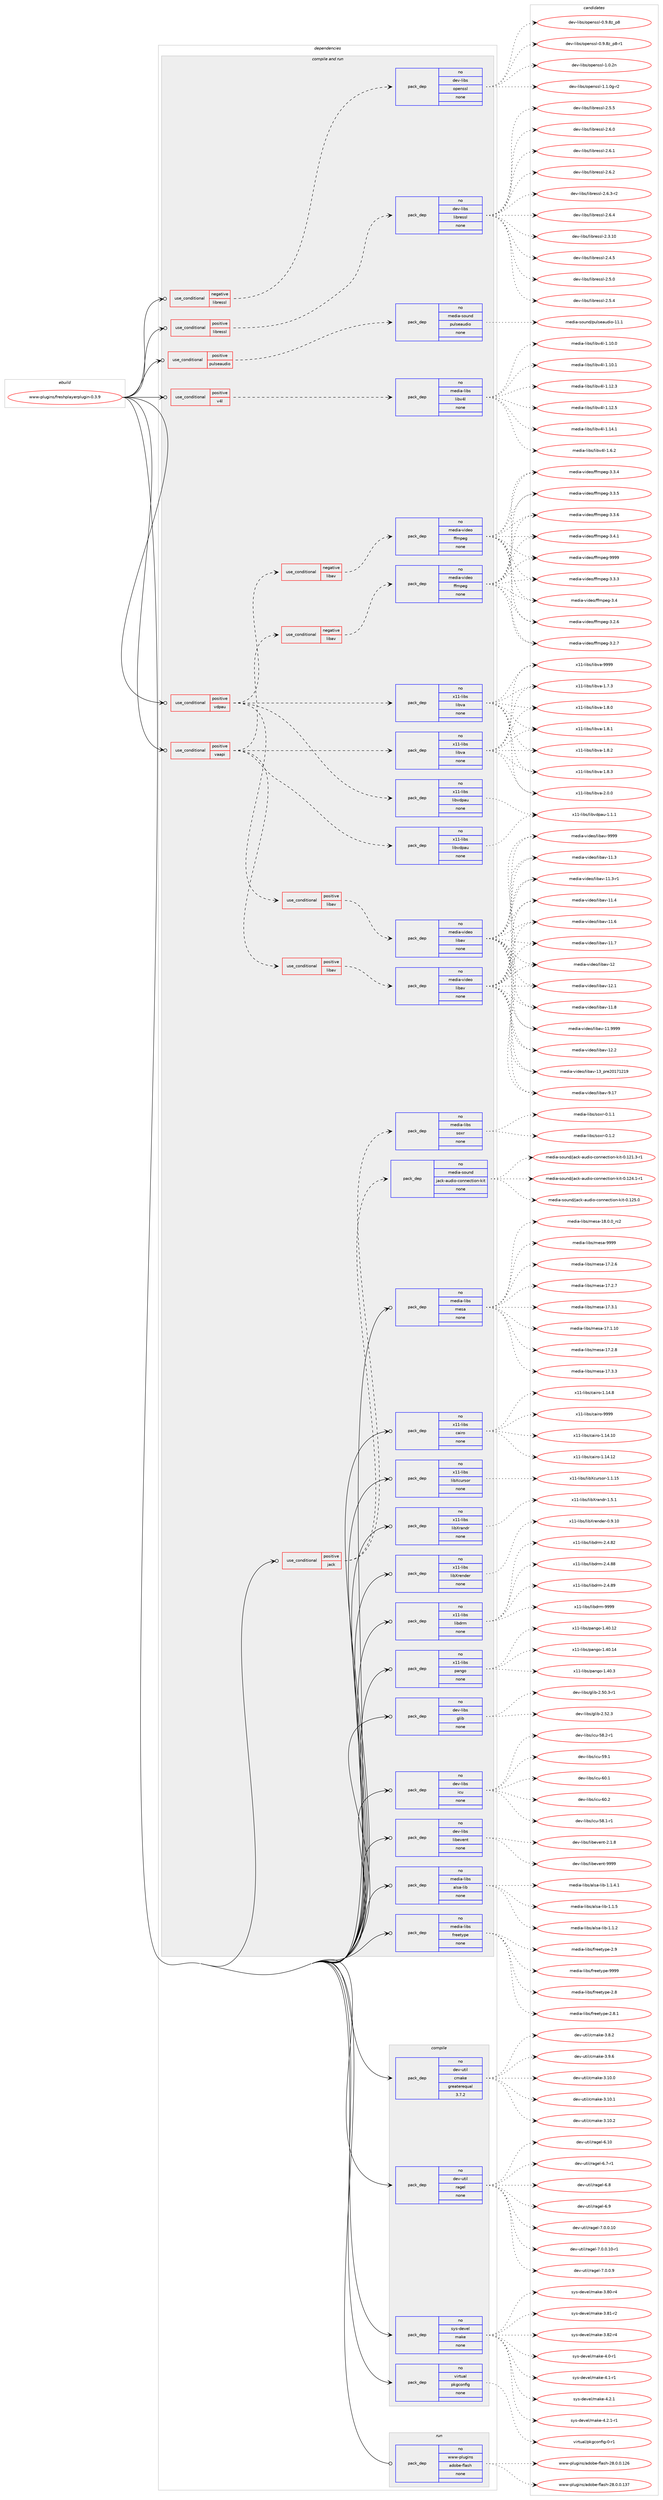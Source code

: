 digraph prolog {

# *************
# Graph options
# *************

newrank=true;
concentrate=true;
compound=true;
graph [rankdir=LR,fontname=Helvetica,fontsize=10,ranksep=1.5];#, ranksep=2.5, nodesep=0.2];
edge  [arrowhead=vee];
node  [fontname=Helvetica,fontsize=10];

# **********
# The ebuild
# **********

subgraph cluster_leftcol {
color=gray;
rank=same;
label=<<i>ebuild</i>>;
id [label="www-plugins/freshplayerplugin-0.3.9", color=red, width=4, href="../www-plugins/freshplayerplugin-0.3.9.svg"];
}

# ****************
# The dependencies
# ****************

subgraph cluster_midcol {
color=gray;
label=<<i>dependencies</i>>;
subgraph cluster_compile {
fillcolor="#eeeeee";
style=filled;
label=<<i>compile</i>>;
subgraph pack4988 {
dependency5558 [label=<<TABLE BORDER="0" CELLBORDER="1" CELLSPACING="0" CELLPADDING="4" WIDTH="220"><TR><TD ROWSPAN="6" CELLPADDING="30">pack_dep</TD></TR><TR><TD WIDTH="110">no</TD></TR><TR><TD>dev-util</TD></TR><TR><TD>cmake</TD></TR><TR><TD>greaterequal</TD></TR><TR><TD>3.7.2</TD></TR></TABLE>>, shape=none, color=blue];
}
id:e -> dependency5558:w [weight=20,style="solid",arrowhead="vee"];
subgraph pack4989 {
dependency5559 [label=<<TABLE BORDER="0" CELLBORDER="1" CELLSPACING="0" CELLPADDING="4" WIDTH="220"><TR><TD ROWSPAN="6" CELLPADDING="30">pack_dep</TD></TR><TR><TD WIDTH="110">no</TD></TR><TR><TD>dev-util</TD></TR><TR><TD>ragel</TD></TR><TR><TD>none</TD></TR><TR><TD></TD></TR></TABLE>>, shape=none, color=blue];
}
id:e -> dependency5559:w [weight=20,style="solid",arrowhead="vee"];
subgraph pack4990 {
dependency5560 [label=<<TABLE BORDER="0" CELLBORDER="1" CELLSPACING="0" CELLPADDING="4" WIDTH="220"><TR><TD ROWSPAN="6" CELLPADDING="30">pack_dep</TD></TR><TR><TD WIDTH="110">no</TD></TR><TR><TD>sys-devel</TD></TR><TR><TD>make</TD></TR><TR><TD>none</TD></TR><TR><TD></TD></TR></TABLE>>, shape=none, color=blue];
}
id:e -> dependency5560:w [weight=20,style="solid",arrowhead="vee"];
subgraph pack4991 {
dependency5561 [label=<<TABLE BORDER="0" CELLBORDER="1" CELLSPACING="0" CELLPADDING="4" WIDTH="220"><TR><TD ROWSPAN="6" CELLPADDING="30">pack_dep</TD></TR><TR><TD WIDTH="110">no</TD></TR><TR><TD>virtual</TD></TR><TR><TD>pkgconfig</TD></TR><TR><TD>none</TD></TR><TR><TD></TD></TR></TABLE>>, shape=none, color=blue];
}
id:e -> dependency5561:w [weight=20,style="solid",arrowhead="vee"];
}
subgraph cluster_compileandrun {
fillcolor="#eeeeee";
style=filled;
label=<<i>compile and run</i>>;
subgraph cond503 {
dependency5562 [label=<<TABLE BORDER="0" CELLBORDER="1" CELLSPACING="0" CELLPADDING="4"><TR><TD ROWSPAN="3" CELLPADDING="10">use_conditional</TD></TR><TR><TD>negative</TD></TR><TR><TD>libressl</TD></TR></TABLE>>, shape=none, color=red];
subgraph pack4992 {
dependency5563 [label=<<TABLE BORDER="0" CELLBORDER="1" CELLSPACING="0" CELLPADDING="4" WIDTH="220"><TR><TD ROWSPAN="6" CELLPADDING="30">pack_dep</TD></TR><TR><TD WIDTH="110">no</TD></TR><TR><TD>dev-libs</TD></TR><TR><TD>openssl</TD></TR><TR><TD>none</TD></TR><TR><TD></TD></TR></TABLE>>, shape=none, color=blue];
}
dependency5562:e -> dependency5563:w [weight=20,style="dashed",arrowhead="vee"];
}
id:e -> dependency5562:w [weight=20,style="solid",arrowhead="odotvee"];
subgraph cond504 {
dependency5564 [label=<<TABLE BORDER="0" CELLBORDER="1" CELLSPACING="0" CELLPADDING="4"><TR><TD ROWSPAN="3" CELLPADDING="10">use_conditional</TD></TR><TR><TD>positive</TD></TR><TR><TD>jack</TD></TR></TABLE>>, shape=none, color=red];
subgraph pack4993 {
dependency5565 [label=<<TABLE BORDER="0" CELLBORDER="1" CELLSPACING="0" CELLPADDING="4" WIDTH="220"><TR><TD ROWSPAN="6" CELLPADDING="30">pack_dep</TD></TR><TR><TD WIDTH="110">no</TD></TR><TR><TD>media-sound</TD></TR><TR><TD>jack-audio-connection-kit</TD></TR><TR><TD>none</TD></TR><TR><TD></TD></TR></TABLE>>, shape=none, color=blue];
}
dependency5564:e -> dependency5565:w [weight=20,style="dashed",arrowhead="vee"];
subgraph pack4994 {
dependency5566 [label=<<TABLE BORDER="0" CELLBORDER="1" CELLSPACING="0" CELLPADDING="4" WIDTH="220"><TR><TD ROWSPAN="6" CELLPADDING="30">pack_dep</TD></TR><TR><TD WIDTH="110">no</TD></TR><TR><TD>media-libs</TD></TR><TR><TD>soxr</TD></TR><TR><TD>none</TD></TR><TR><TD></TD></TR></TABLE>>, shape=none, color=blue];
}
dependency5564:e -> dependency5566:w [weight=20,style="dashed",arrowhead="vee"];
}
id:e -> dependency5564:w [weight=20,style="solid",arrowhead="odotvee"];
subgraph cond505 {
dependency5567 [label=<<TABLE BORDER="0" CELLBORDER="1" CELLSPACING="0" CELLPADDING="4"><TR><TD ROWSPAN="3" CELLPADDING="10">use_conditional</TD></TR><TR><TD>positive</TD></TR><TR><TD>libressl</TD></TR></TABLE>>, shape=none, color=red];
subgraph pack4995 {
dependency5568 [label=<<TABLE BORDER="0" CELLBORDER="1" CELLSPACING="0" CELLPADDING="4" WIDTH="220"><TR><TD ROWSPAN="6" CELLPADDING="30">pack_dep</TD></TR><TR><TD WIDTH="110">no</TD></TR><TR><TD>dev-libs</TD></TR><TR><TD>libressl</TD></TR><TR><TD>none</TD></TR><TR><TD></TD></TR></TABLE>>, shape=none, color=blue];
}
dependency5567:e -> dependency5568:w [weight=20,style="dashed",arrowhead="vee"];
}
id:e -> dependency5567:w [weight=20,style="solid",arrowhead="odotvee"];
subgraph cond506 {
dependency5569 [label=<<TABLE BORDER="0" CELLBORDER="1" CELLSPACING="0" CELLPADDING="4"><TR><TD ROWSPAN="3" CELLPADDING="10">use_conditional</TD></TR><TR><TD>positive</TD></TR><TR><TD>pulseaudio</TD></TR></TABLE>>, shape=none, color=red];
subgraph pack4996 {
dependency5570 [label=<<TABLE BORDER="0" CELLBORDER="1" CELLSPACING="0" CELLPADDING="4" WIDTH="220"><TR><TD ROWSPAN="6" CELLPADDING="30">pack_dep</TD></TR><TR><TD WIDTH="110">no</TD></TR><TR><TD>media-sound</TD></TR><TR><TD>pulseaudio</TD></TR><TR><TD>none</TD></TR><TR><TD></TD></TR></TABLE>>, shape=none, color=blue];
}
dependency5569:e -> dependency5570:w [weight=20,style="dashed",arrowhead="vee"];
}
id:e -> dependency5569:w [weight=20,style="solid",arrowhead="odotvee"];
subgraph cond507 {
dependency5571 [label=<<TABLE BORDER="0" CELLBORDER="1" CELLSPACING="0" CELLPADDING="4"><TR><TD ROWSPAN="3" CELLPADDING="10">use_conditional</TD></TR><TR><TD>positive</TD></TR><TR><TD>v4l</TD></TR></TABLE>>, shape=none, color=red];
subgraph pack4997 {
dependency5572 [label=<<TABLE BORDER="0" CELLBORDER="1" CELLSPACING="0" CELLPADDING="4" WIDTH="220"><TR><TD ROWSPAN="6" CELLPADDING="30">pack_dep</TD></TR><TR><TD WIDTH="110">no</TD></TR><TR><TD>media-libs</TD></TR><TR><TD>libv4l</TD></TR><TR><TD>none</TD></TR><TR><TD></TD></TR></TABLE>>, shape=none, color=blue];
}
dependency5571:e -> dependency5572:w [weight=20,style="dashed",arrowhead="vee"];
}
id:e -> dependency5571:w [weight=20,style="solid",arrowhead="odotvee"];
subgraph cond508 {
dependency5573 [label=<<TABLE BORDER="0" CELLBORDER="1" CELLSPACING="0" CELLPADDING="4"><TR><TD ROWSPAN="3" CELLPADDING="10">use_conditional</TD></TR><TR><TD>positive</TD></TR><TR><TD>vaapi</TD></TR></TABLE>>, shape=none, color=red];
subgraph cond509 {
dependency5574 [label=<<TABLE BORDER="0" CELLBORDER="1" CELLSPACING="0" CELLPADDING="4"><TR><TD ROWSPAN="3" CELLPADDING="10">use_conditional</TD></TR><TR><TD>positive</TD></TR><TR><TD>libav</TD></TR></TABLE>>, shape=none, color=red];
subgraph pack4998 {
dependency5575 [label=<<TABLE BORDER="0" CELLBORDER="1" CELLSPACING="0" CELLPADDING="4" WIDTH="220"><TR><TD ROWSPAN="6" CELLPADDING="30">pack_dep</TD></TR><TR><TD WIDTH="110">no</TD></TR><TR><TD>media-video</TD></TR><TR><TD>libav</TD></TR><TR><TD>none</TD></TR><TR><TD></TD></TR></TABLE>>, shape=none, color=blue];
}
dependency5574:e -> dependency5575:w [weight=20,style="dashed",arrowhead="vee"];
}
dependency5573:e -> dependency5574:w [weight=20,style="dashed",arrowhead="vee"];
subgraph cond510 {
dependency5576 [label=<<TABLE BORDER="0" CELLBORDER="1" CELLSPACING="0" CELLPADDING="4"><TR><TD ROWSPAN="3" CELLPADDING="10">use_conditional</TD></TR><TR><TD>negative</TD></TR><TR><TD>libav</TD></TR></TABLE>>, shape=none, color=red];
subgraph pack4999 {
dependency5577 [label=<<TABLE BORDER="0" CELLBORDER="1" CELLSPACING="0" CELLPADDING="4" WIDTH="220"><TR><TD ROWSPAN="6" CELLPADDING="30">pack_dep</TD></TR><TR><TD WIDTH="110">no</TD></TR><TR><TD>media-video</TD></TR><TR><TD>ffmpeg</TD></TR><TR><TD>none</TD></TR><TR><TD></TD></TR></TABLE>>, shape=none, color=blue];
}
dependency5576:e -> dependency5577:w [weight=20,style="dashed",arrowhead="vee"];
}
dependency5573:e -> dependency5576:w [weight=20,style="dashed",arrowhead="vee"];
subgraph pack5000 {
dependency5578 [label=<<TABLE BORDER="0" CELLBORDER="1" CELLSPACING="0" CELLPADDING="4" WIDTH="220"><TR><TD ROWSPAN="6" CELLPADDING="30">pack_dep</TD></TR><TR><TD WIDTH="110">no</TD></TR><TR><TD>x11-libs</TD></TR><TR><TD>libva</TD></TR><TR><TD>none</TD></TR><TR><TD></TD></TR></TABLE>>, shape=none, color=blue];
}
dependency5573:e -> dependency5578:w [weight=20,style="dashed",arrowhead="vee"];
subgraph pack5001 {
dependency5579 [label=<<TABLE BORDER="0" CELLBORDER="1" CELLSPACING="0" CELLPADDING="4" WIDTH="220"><TR><TD ROWSPAN="6" CELLPADDING="30">pack_dep</TD></TR><TR><TD WIDTH="110">no</TD></TR><TR><TD>x11-libs</TD></TR><TR><TD>libvdpau</TD></TR><TR><TD>none</TD></TR><TR><TD></TD></TR></TABLE>>, shape=none, color=blue];
}
dependency5573:e -> dependency5579:w [weight=20,style="dashed",arrowhead="vee"];
}
id:e -> dependency5573:w [weight=20,style="solid",arrowhead="odotvee"];
subgraph cond511 {
dependency5580 [label=<<TABLE BORDER="0" CELLBORDER="1" CELLSPACING="0" CELLPADDING="4"><TR><TD ROWSPAN="3" CELLPADDING="10">use_conditional</TD></TR><TR><TD>positive</TD></TR><TR><TD>vdpau</TD></TR></TABLE>>, shape=none, color=red];
subgraph cond512 {
dependency5581 [label=<<TABLE BORDER="0" CELLBORDER="1" CELLSPACING="0" CELLPADDING="4"><TR><TD ROWSPAN="3" CELLPADDING="10">use_conditional</TD></TR><TR><TD>positive</TD></TR><TR><TD>libav</TD></TR></TABLE>>, shape=none, color=red];
subgraph pack5002 {
dependency5582 [label=<<TABLE BORDER="0" CELLBORDER="1" CELLSPACING="0" CELLPADDING="4" WIDTH="220"><TR><TD ROWSPAN="6" CELLPADDING="30">pack_dep</TD></TR><TR><TD WIDTH="110">no</TD></TR><TR><TD>media-video</TD></TR><TR><TD>libav</TD></TR><TR><TD>none</TD></TR><TR><TD></TD></TR></TABLE>>, shape=none, color=blue];
}
dependency5581:e -> dependency5582:w [weight=20,style="dashed",arrowhead="vee"];
}
dependency5580:e -> dependency5581:w [weight=20,style="dashed",arrowhead="vee"];
subgraph cond513 {
dependency5583 [label=<<TABLE BORDER="0" CELLBORDER="1" CELLSPACING="0" CELLPADDING="4"><TR><TD ROWSPAN="3" CELLPADDING="10">use_conditional</TD></TR><TR><TD>negative</TD></TR><TR><TD>libav</TD></TR></TABLE>>, shape=none, color=red];
subgraph pack5003 {
dependency5584 [label=<<TABLE BORDER="0" CELLBORDER="1" CELLSPACING="0" CELLPADDING="4" WIDTH="220"><TR><TD ROWSPAN="6" CELLPADDING="30">pack_dep</TD></TR><TR><TD WIDTH="110">no</TD></TR><TR><TD>media-video</TD></TR><TR><TD>ffmpeg</TD></TR><TR><TD>none</TD></TR><TR><TD></TD></TR></TABLE>>, shape=none, color=blue];
}
dependency5583:e -> dependency5584:w [weight=20,style="dashed",arrowhead="vee"];
}
dependency5580:e -> dependency5583:w [weight=20,style="dashed",arrowhead="vee"];
subgraph pack5004 {
dependency5585 [label=<<TABLE BORDER="0" CELLBORDER="1" CELLSPACING="0" CELLPADDING="4" WIDTH="220"><TR><TD ROWSPAN="6" CELLPADDING="30">pack_dep</TD></TR><TR><TD WIDTH="110">no</TD></TR><TR><TD>x11-libs</TD></TR><TR><TD>libva</TD></TR><TR><TD>none</TD></TR><TR><TD></TD></TR></TABLE>>, shape=none, color=blue];
}
dependency5580:e -> dependency5585:w [weight=20,style="dashed",arrowhead="vee"];
subgraph pack5005 {
dependency5586 [label=<<TABLE BORDER="0" CELLBORDER="1" CELLSPACING="0" CELLPADDING="4" WIDTH="220"><TR><TD ROWSPAN="6" CELLPADDING="30">pack_dep</TD></TR><TR><TD WIDTH="110">no</TD></TR><TR><TD>x11-libs</TD></TR><TR><TD>libvdpau</TD></TR><TR><TD>none</TD></TR><TR><TD></TD></TR></TABLE>>, shape=none, color=blue];
}
dependency5580:e -> dependency5586:w [weight=20,style="dashed",arrowhead="vee"];
}
id:e -> dependency5580:w [weight=20,style="solid",arrowhead="odotvee"];
subgraph pack5006 {
dependency5587 [label=<<TABLE BORDER="0" CELLBORDER="1" CELLSPACING="0" CELLPADDING="4" WIDTH="220"><TR><TD ROWSPAN="6" CELLPADDING="30">pack_dep</TD></TR><TR><TD WIDTH="110">no</TD></TR><TR><TD>dev-libs</TD></TR><TR><TD>glib</TD></TR><TR><TD>none</TD></TR><TR><TD></TD></TR></TABLE>>, shape=none, color=blue];
}
id:e -> dependency5587:w [weight=20,style="solid",arrowhead="odotvee"];
subgraph pack5007 {
dependency5588 [label=<<TABLE BORDER="0" CELLBORDER="1" CELLSPACING="0" CELLPADDING="4" WIDTH="220"><TR><TD ROWSPAN="6" CELLPADDING="30">pack_dep</TD></TR><TR><TD WIDTH="110">no</TD></TR><TR><TD>dev-libs</TD></TR><TR><TD>icu</TD></TR><TR><TD>none</TD></TR><TR><TD></TD></TR></TABLE>>, shape=none, color=blue];
}
id:e -> dependency5588:w [weight=20,style="solid",arrowhead="odotvee"];
subgraph pack5008 {
dependency5589 [label=<<TABLE BORDER="0" CELLBORDER="1" CELLSPACING="0" CELLPADDING="4" WIDTH="220"><TR><TD ROWSPAN="6" CELLPADDING="30">pack_dep</TD></TR><TR><TD WIDTH="110">no</TD></TR><TR><TD>dev-libs</TD></TR><TR><TD>libevent</TD></TR><TR><TD>none</TD></TR><TR><TD></TD></TR></TABLE>>, shape=none, color=blue];
}
id:e -> dependency5589:w [weight=20,style="solid",arrowhead="odotvee"];
subgraph pack5009 {
dependency5590 [label=<<TABLE BORDER="0" CELLBORDER="1" CELLSPACING="0" CELLPADDING="4" WIDTH="220"><TR><TD ROWSPAN="6" CELLPADDING="30">pack_dep</TD></TR><TR><TD WIDTH="110">no</TD></TR><TR><TD>media-libs</TD></TR><TR><TD>alsa-lib</TD></TR><TR><TD>none</TD></TR><TR><TD></TD></TR></TABLE>>, shape=none, color=blue];
}
id:e -> dependency5590:w [weight=20,style="solid",arrowhead="odotvee"];
subgraph pack5010 {
dependency5591 [label=<<TABLE BORDER="0" CELLBORDER="1" CELLSPACING="0" CELLPADDING="4" WIDTH="220"><TR><TD ROWSPAN="6" CELLPADDING="30">pack_dep</TD></TR><TR><TD WIDTH="110">no</TD></TR><TR><TD>media-libs</TD></TR><TR><TD>freetype</TD></TR><TR><TD>none</TD></TR><TR><TD></TD></TR></TABLE>>, shape=none, color=blue];
}
id:e -> dependency5591:w [weight=20,style="solid",arrowhead="odotvee"];
subgraph pack5011 {
dependency5592 [label=<<TABLE BORDER="0" CELLBORDER="1" CELLSPACING="0" CELLPADDING="4" WIDTH="220"><TR><TD ROWSPAN="6" CELLPADDING="30">pack_dep</TD></TR><TR><TD WIDTH="110">no</TD></TR><TR><TD>media-libs</TD></TR><TR><TD>mesa</TD></TR><TR><TD>none</TD></TR><TR><TD></TD></TR></TABLE>>, shape=none, color=blue];
}
id:e -> dependency5592:w [weight=20,style="solid",arrowhead="odotvee"];
subgraph pack5012 {
dependency5593 [label=<<TABLE BORDER="0" CELLBORDER="1" CELLSPACING="0" CELLPADDING="4" WIDTH="220"><TR><TD ROWSPAN="6" CELLPADDING="30">pack_dep</TD></TR><TR><TD WIDTH="110">no</TD></TR><TR><TD>x11-libs</TD></TR><TR><TD>cairo</TD></TR><TR><TD>none</TD></TR><TR><TD></TD></TR></TABLE>>, shape=none, color=blue];
}
id:e -> dependency5593:w [weight=20,style="solid",arrowhead="odotvee"];
subgraph pack5013 {
dependency5594 [label=<<TABLE BORDER="0" CELLBORDER="1" CELLSPACING="0" CELLPADDING="4" WIDTH="220"><TR><TD ROWSPAN="6" CELLPADDING="30">pack_dep</TD></TR><TR><TD WIDTH="110">no</TD></TR><TR><TD>x11-libs</TD></TR><TR><TD>libXcursor</TD></TR><TR><TD>none</TD></TR><TR><TD></TD></TR></TABLE>>, shape=none, color=blue];
}
id:e -> dependency5594:w [weight=20,style="solid",arrowhead="odotvee"];
subgraph pack5014 {
dependency5595 [label=<<TABLE BORDER="0" CELLBORDER="1" CELLSPACING="0" CELLPADDING="4" WIDTH="220"><TR><TD ROWSPAN="6" CELLPADDING="30">pack_dep</TD></TR><TR><TD WIDTH="110">no</TD></TR><TR><TD>x11-libs</TD></TR><TR><TD>libXrandr</TD></TR><TR><TD>none</TD></TR><TR><TD></TD></TR></TABLE>>, shape=none, color=blue];
}
id:e -> dependency5595:w [weight=20,style="solid",arrowhead="odotvee"];
subgraph pack5015 {
dependency5596 [label=<<TABLE BORDER="0" CELLBORDER="1" CELLSPACING="0" CELLPADDING="4" WIDTH="220"><TR><TD ROWSPAN="6" CELLPADDING="30">pack_dep</TD></TR><TR><TD WIDTH="110">no</TD></TR><TR><TD>x11-libs</TD></TR><TR><TD>libXrender</TD></TR><TR><TD>none</TD></TR><TR><TD></TD></TR></TABLE>>, shape=none, color=blue];
}
id:e -> dependency5596:w [weight=20,style="solid",arrowhead="odotvee"];
subgraph pack5016 {
dependency5597 [label=<<TABLE BORDER="0" CELLBORDER="1" CELLSPACING="0" CELLPADDING="4" WIDTH="220"><TR><TD ROWSPAN="6" CELLPADDING="30">pack_dep</TD></TR><TR><TD WIDTH="110">no</TD></TR><TR><TD>x11-libs</TD></TR><TR><TD>libdrm</TD></TR><TR><TD>none</TD></TR><TR><TD></TD></TR></TABLE>>, shape=none, color=blue];
}
id:e -> dependency5597:w [weight=20,style="solid",arrowhead="odotvee"];
subgraph pack5017 {
dependency5598 [label=<<TABLE BORDER="0" CELLBORDER="1" CELLSPACING="0" CELLPADDING="4" WIDTH="220"><TR><TD ROWSPAN="6" CELLPADDING="30">pack_dep</TD></TR><TR><TD WIDTH="110">no</TD></TR><TR><TD>x11-libs</TD></TR><TR><TD>pango</TD></TR><TR><TD>none</TD></TR><TR><TD></TD></TR></TABLE>>, shape=none, color=blue];
}
id:e -> dependency5598:w [weight=20,style="solid",arrowhead="odotvee"];
}
subgraph cluster_run {
fillcolor="#eeeeee";
style=filled;
label=<<i>run</i>>;
subgraph pack5018 {
dependency5599 [label=<<TABLE BORDER="0" CELLBORDER="1" CELLSPACING="0" CELLPADDING="4" WIDTH="220"><TR><TD ROWSPAN="6" CELLPADDING="30">pack_dep</TD></TR><TR><TD WIDTH="110">no</TD></TR><TR><TD>www-plugins</TD></TR><TR><TD>adobe-flash</TD></TR><TR><TD>none</TD></TR><TR><TD></TD></TR></TABLE>>, shape=none, color=blue];
}
id:e -> dependency5599:w [weight=20,style="solid",arrowhead="odot"];
}
}

# **************
# The candidates
# **************

subgraph cluster_choices {
rank=same;
color=gray;
label=<<i>candidates</i>>;

subgraph choice4988 {
color=black;
nodesep=1;
choice1001011184511711610510847991099710710145514649484648 [label="dev-util/cmake-3.10.0", color=red, width=4,href="../dev-util/cmake-3.10.0.svg"];
choice1001011184511711610510847991099710710145514649484649 [label="dev-util/cmake-3.10.1", color=red, width=4,href="../dev-util/cmake-3.10.1.svg"];
choice1001011184511711610510847991099710710145514649484650 [label="dev-util/cmake-3.10.2", color=red, width=4,href="../dev-util/cmake-3.10.2.svg"];
choice10010111845117116105108479910997107101455146564650 [label="dev-util/cmake-3.8.2", color=red, width=4,href="../dev-util/cmake-3.8.2.svg"];
choice10010111845117116105108479910997107101455146574654 [label="dev-util/cmake-3.9.6", color=red, width=4,href="../dev-util/cmake-3.9.6.svg"];
dependency5558:e -> choice1001011184511711610510847991099710710145514649484648:w [style=dotted,weight="100"];
dependency5558:e -> choice1001011184511711610510847991099710710145514649484649:w [style=dotted,weight="100"];
dependency5558:e -> choice1001011184511711610510847991099710710145514649484650:w [style=dotted,weight="100"];
dependency5558:e -> choice10010111845117116105108479910997107101455146564650:w [style=dotted,weight="100"];
dependency5558:e -> choice10010111845117116105108479910997107101455146574654:w [style=dotted,weight="100"];
}
subgraph choice4989 {
color=black;
nodesep=1;
choice1001011184511711610510847114971031011084554464948 [label="dev-util/ragel-6.10", color=red, width=4,href="../dev-util/ragel-6.10.svg"];
choice100101118451171161051084711497103101108455446554511449 [label="dev-util/ragel-6.7-r1", color=red, width=4,href="../dev-util/ragel-6.7-r1.svg"];
choice10010111845117116105108471149710310110845544656 [label="dev-util/ragel-6.8", color=red, width=4,href="../dev-util/ragel-6.8.svg"];
choice10010111845117116105108471149710310110845544657 [label="dev-util/ragel-6.9", color=red, width=4,href="../dev-util/ragel-6.9.svg"];
choice100101118451171161051084711497103101108455546484648464948 [label="dev-util/ragel-7.0.0.10", color=red, width=4,href="../dev-util/ragel-7.0.0.10.svg"];
choice1001011184511711610510847114971031011084555464846484649484511449 [label="dev-util/ragel-7.0.0.10-r1", color=red, width=4,href="../dev-util/ragel-7.0.0.10-r1.svg"];
choice1001011184511711610510847114971031011084555464846484657 [label="dev-util/ragel-7.0.0.9", color=red, width=4,href="../dev-util/ragel-7.0.0.9.svg"];
dependency5559:e -> choice1001011184511711610510847114971031011084554464948:w [style=dotted,weight="100"];
dependency5559:e -> choice100101118451171161051084711497103101108455446554511449:w [style=dotted,weight="100"];
dependency5559:e -> choice10010111845117116105108471149710310110845544656:w [style=dotted,weight="100"];
dependency5559:e -> choice10010111845117116105108471149710310110845544657:w [style=dotted,weight="100"];
dependency5559:e -> choice100101118451171161051084711497103101108455546484648464948:w [style=dotted,weight="100"];
dependency5559:e -> choice1001011184511711610510847114971031011084555464846484649484511449:w [style=dotted,weight="100"];
dependency5559:e -> choice1001011184511711610510847114971031011084555464846484657:w [style=dotted,weight="100"];
}
subgraph choice4990 {
color=black;
nodesep=1;
choice11512111545100101118101108471099710710145514656484511452 [label="sys-devel/make-3.80-r4", color=red, width=4,href="../sys-devel/make-3.80-r4.svg"];
choice11512111545100101118101108471099710710145514656494511450 [label="sys-devel/make-3.81-r2", color=red, width=4,href="../sys-devel/make-3.81-r2.svg"];
choice11512111545100101118101108471099710710145514656504511452 [label="sys-devel/make-3.82-r4", color=red, width=4,href="../sys-devel/make-3.82-r4.svg"];
choice115121115451001011181011084710997107101455246484511449 [label="sys-devel/make-4.0-r1", color=red, width=4,href="../sys-devel/make-4.0-r1.svg"];
choice115121115451001011181011084710997107101455246494511449 [label="sys-devel/make-4.1-r1", color=red, width=4,href="../sys-devel/make-4.1-r1.svg"];
choice115121115451001011181011084710997107101455246504649 [label="sys-devel/make-4.2.1", color=red, width=4,href="../sys-devel/make-4.2.1.svg"];
choice1151211154510010111810110847109971071014552465046494511449 [label="sys-devel/make-4.2.1-r1", color=red, width=4,href="../sys-devel/make-4.2.1-r1.svg"];
dependency5560:e -> choice11512111545100101118101108471099710710145514656484511452:w [style=dotted,weight="100"];
dependency5560:e -> choice11512111545100101118101108471099710710145514656494511450:w [style=dotted,weight="100"];
dependency5560:e -> choice11512111545100101118101108471099710710145514656504511452:w [style=dotted,weight="100"];
dependency5560:e -> choice115121115451001011181011084710997107101455246484511449:w [style=dotted,weight="100"];
dependency5560:e -> choice115121115451001011181011084710997107101455246494511449:w [style=dotted,weight="100"];
dependency5560:e -> choice115121115451001011181011084710997107101455246504649:w [style=dotted,weight="100"];
dependency5560:e -> choice1151211154510010111810110847109971071014552465046494511449:w [style=dotted,weight="100"];
}
subgraph choice4991 {
color=black;
nodesep=1;
choice11810511411611797108471121071039911111010210510345484511449 [label="virtual/pkgconfig-0-r1", color=red, width=4,href="../virtual/pkgconfig-0-r1.svg"];
dependency5561:e -> choice11810511411611797108471121071039911111010210510345484511449:w [style=dotted,weight="100"];
}
subgraph choice4992 {
color=black;
nodesep=1;
choice1001011184510810598115471111121011101151151084548465746561229511256 [label="dev-libs/openssl-0.9.8z_p8", color=red, width=4,href="../dev-libs/openssl-0.9.8z_p8.svg"];
choice10010111845108105981154711111210111011511510845484657465612295112564511449 [label="dev-libs/openssl-0.9.8z_p8-r1", color=red, width=4,href="../dev-libs/openssl-0.9.8z_p8-r1.svg"];
choice100101118451081059811547111112101110115115108454946484650110 [label="dev-libs/openssl-1.0.2n", color=red, width=4,href="../dev-libs/openssl-1.0.2n.svg"];
choice1001011184510810598115471111121011101151151084549464946481034511450 [label="dev-libs/openssl-1.1.0g-r2", color=red, width=4,href="../dev-libs/openssl-1.1.0g-r2.svg"];
dependency5563:e -> choice1001011184510810598115471111121011101151151084548465746561229511256:w [style=dotted,weight="100"];
dependency5563:e -> choice10010111845108105981154711111210111011511510845484657465612295112564511449:w [style=dotted,weight="100"];
dependency5563:e -> choice100101118451081059811547111112101110115115108454946484650110:w [style=dotted,weight="100"];
dependency5563:e -> choice1001011184510810598115471111121011101151151084549464946481034511450:w [style=dotted,weight="100"];
}
subgraph choice4993 {
color=black;
nodesep=1;
choice109101100105974511511111711010047106979910745971171001051114599111110110101991161051111104510710511645484649504946514511449 [label="media-sound/jack-audio-connection-kit-0.121.3-r1", color=red, width=4,href="../media-sound/jack-audio-connection-kit-0.121.3-r1.svg"];
choice109101100105974511511111711010047106979910745971171001051114599111110110101991161051111104510710511645484649505246494511449 [label="media-sound/jack-audio-connection-kit-0.124.1-r1", color=red, width=4,href="../media-sound/jack-audio-connection-kit-0.124.1-r1.svg"];
choice10910110010597451151111171101004710697991074597117100105111459911111011010199116105111110451071051164548464950534648 [label="media-sound/jack-audio-connection-kit-0.125.0", color=red, width=4,href="../media-sound/jack-audio-connection-kit-0.125.0.svg"];
dependency5565:e -> choice109101100105974511511111711010047106979910745971171001051114599111110110101991161051111104510710511645484649504946514511449:w [style=dotted,weight="100"];
dependency5565:e -> choice109101100105974511511111711010047106979910745971171001051114599111110110101991161051111104510710511645484649505246494511449:w [style=dotted,weight="100"];
dependency5565:e -> choice10910110010597451151111171101004710697991074597117100105111459911111011010199116105111110451071051164548464950534648:w [style=dotted,weight="100"];
}
subgraph choice4994 {
color=black;
nodesep=1;
choice10910110010597451081059811547115111120114454846494649 [label="media-libs/soxr-0.1.1", color=red, width=4,href="../media-libs/soxr-0.1.1.svg"];
choice10910110010597451081059811547115111120114454846494650 [label="media-libs/soxr-0.1.2", color=red, width=4,href="../media-libs/soxr-0.1.2.svg"];
dependency5566:e -> choice10910110010597451081059811547115111120114454846494649:w [style=dotted,weight="100"];
dependency5566:e -> choice10910110010597451081059811547115111120114454846494650:w [style=dotted,weight="100"];
}
subgraph choice4995 {
color=black;
nodesep=1;
choice1001011184510810598115471081059811410111511510845504651464948 [label="dev-libs/libressl-2.3.10", color=red, width=4,href="../dev-libs/libressl-2.3.10.svg"];
choice10010111845108105981154710810598114101115115108455046524653 [label="dev-libs/libressl-2.4.5", color=red, width=4,href="../dev-libs/libressl-2.4.5.svg"];
choice10010111845108105981154710810598114101115115108455046534648 [label="dev-libs/libressl-2.5.0", color=red, width=4,href="../dev-libs/libressl-2.5.0.svg"];
choice10010111845108105981154710810598114101115115108455046534652 [label="dev-libs/libressl-2.5.4", color=red, width=4,href="../dev-libs/libressl-2.5.4.svg"];
choice10010111845108105981154710810598114101115115108455046534653 [label="dev-libs/libressl-2.5.5", color=red, width=4,href="../dev-libs/libressl-2.5.5.svg"];
choice10010111845108105981154710810598114101115115108455046544648 [label="dev-libs/libressl-2.6.0", color=red, width=4,href="../dev-libs/libressl-2.6.0.svg"];
choice10010111845108105981154710810598114101115115108455046544649 [label="dev-libs/libressl-2.6.1", color=red, width=4,href="../dev-libs/libressl-2.6.1.svg"];
choice10010111845108105981154710810598114101115115108455046544650 [label="dev-libs/libressl-2.6.2", color=red, width=4,href="../dev-libs/libressl-2.6.2.svg"];
choice100101118451081059811547108105981141011151151084550465446514511450 [label="dev-libs/libressl-2.6.3-r2", color=red, width=4,href="../dev-libs/libressl-2.6.3-r2.svg"];
choice10010111845108105981154710810598114101115115108455046544652 [label="dev-libs/libressl-2.6.4", color=red, width=4,href="../dev-libs/libressl-2.6.4.svg"];
dependency5568:e -> choice1001011184510810598115471081059811410111511510845504651464948:w [style=dotted,weight="100"];
dependency5568:e -> choice10010111845108105981154710810598114101115115108455046524653:w [style=dotted,weight="100"];
dependency5568:e -> choice10010111845108105981154710810598114101115115108455046534648:w [style=dotted,weight="100"];
dependency5568:e -> choice10010111845108105981154710810598114101115115108455046534652:w [style=dotted,weight="100"];
dependency5568:e -> choice10010111845108105981154710810598114101115115108455046534653:w [style=dotted,weight="100"];
dependency5568:e -> choice10010111845108105981154710810598114101115115108455046544648:w [style=dotted,weight="100"];
dependency5568:e -> choice10010111845108105981154710810598114101115115108455046544649:w [style=dotted,weight="100"];
dependency5568:e -> choice10010111845108105981154710810598114101115115108455046544650:w [style=dotted,weight="100"];
dependency5568:e -> choice100101118451081059811547108105981141011151151084550465446514511450:w [style=dotted,weight="100"];
dependency5568:e -> choice10010111845108105981154710810598114101115115108455046544652:w [style=dotted,weight="100"];
}
subgraph choice4996 {
color=black;
nodesep=1;
choice109101100105974511511111711010047112117108115101971171001051114549494649 [label="media-sound/pulseaudio-11.1", color=red, width=4,href="../media-sound/pulseaudio-11.1.svg"];
dependency5570:e -> choice109101100105974511511111711010047112117108115101971171001051114549494649:w [style=dotted,weight="100"];
}
subgraph choice4997 {
color=black;
nodesep=1;
choice10910110010597451081059811547108105981185210845494649484648 [label="media-libs/libv4l-1.10.0", color=red, width=4,href="../media-libs/libv4l-1.10.0.svg"];
choice10910110010597451081059811547108105981185210845494649484649 [label="media-libs/libv4l-1.10.1", color=red, width=4,href="../media-libs/libv4l-1.10.1.svg"];
choice10910110010597451081059811547108105981185210845494649504651 [label="media-libs/libv4l-1.12.3", color=red, width=4,href="../media-libs/libv4l-1.12.3.svg"];
choice10910110010597451081059811547108105981185210845494649504653 [label="media-libs/libv4l-1.12.5", color=red, width=4,href="../media-libs/libv4l-1.12.5.svg"];
choice10910110010597451081059811547108105981185210845494649524649 [label="media-libs/libv4l-1.14.1", color=red, width=4,href="../media-libs/libv4l-1.14.1.svg"];
choice109101100105974510810598115471081059811852108454946544650 [label="media-libs/libv4l-1.6.2", color=red, width=4,href="../media-libs/libv4l-1.6.2.svg"];
dependency5572:e -> choice10910110010597451081059811547108105981185210845494649484648:w [style=dotted,weight="100"];
dependency5572:e -> choice10910110010597451081059811547108105981185210845494649484649:w [style=dotted,weight="100"];
dependency5572:e -> choice10910110010597451081059811547108105981185210845494649504651:w [style=dotted,weight="100"];
dependency5572:e -> choice10910110010597451081059811547108105981185210845494649504653:w [style=dotted,weight="100"];
dependency5572:e -> choice10910110010597451081059811547108105981185210845494649524649:w [style=dotted,weight="100"];
dependency5572:e -> choice109101100105974510810598115471081059811852108454946544650:w [style=dotted,weight="100"];
}
subgraph choice4998 {
color=black;
nodesep=1;
choice10910110010597451181051001011114710810598971184549494651 [label="media-video/libav-11.3", color=red, width=4,href="../media-video/libav-11.3.svg"];
choice109101100105974511810510010111147108105989711845494946514511449 [label="media-video/libav-11.3-r1", color=red, width=4,href="../media-video/libav-11.3-r1.svg"];
choice10910110010597451181051001011114710810598971184549494652 [label="media-video/libav-11.4", color=red, width=4,href="../media-video/libav-11.4.svg"];
choice10910110010597451181051001011114710810598971184549494654 [label="media-video/libav-11.6", color=red, width=4,href="../media-video/libav-11.6.svg"];
choice10910110010597451181051001011114710810598971184549494655 [label="media-video/libav-11.7", color=red, width=4,href="../media-video/libav-11.7.svg"];
choice1091011001059745118105100101111471081059897118454950 [label="media-video/libav-12", color=red, width=4,href="../media-video/libav-12.svg"];
choice10910110010597451181051001011114710810598971184549504649 [label="media-video/libav-12.1", color=red, width=4,href="../media-video/libav-12.1.svg"];
choice10910110010597451181051001011114710810598971184549494656 [label="media-video/libav-11.8", color=red, width=4,href="../media-video/libav-11.8.svg"];
choice10910110010597451181051001011114710810598971184549494657575757 [label="media-video/libav-11.9999", color=red, width=4,href="../media-video/libav-11.9999.svg"];
choice10910110010597451181051001011114710810598971184549504650 [label="media-video/libav-12.2", color=red, width=4,href="../media-video/libav-12.2.svg"];
choice1091011001059745118105100101111471081059897118454951951121141015048495549504957 [label="media-video/libav-13_pre20171219", color=red, width=4,href="../media-video/libav-13_pre20171219.svg"];
choice10910110010597451181051001011114710810598971184557464955 [label="media-video/libav-9.17", color=red, width=4,href="../media-video/libav-9.17.svg"];
choice10910110010597451181051001011114710810598971184557575757 [label="media-video/libav-9999", color=red, width=4,href="../media-video/libav-9999.svg"];
dependency5575:e -> choice10910110010597451181051001011114710810598971184549494651:w [style=dotted,weight="100"];
dependency5575:e -> choice109101100105974511810510010111147108105989711845494946514511449:w [style=dotted,weight="100"];
dependency5575:e -> choice10910110010597451181051001011114710810598971184549494652:w [style=dotted,weight="100"];
dependency5575:e -> choice10910110010597451181051001011114710810598971184549494654:w [style=dotted,weight="100"];
dependency5575:e -> choice10910110010597451181051001011114710810598971184549494655:w [style=dotted,weight="100"];
dependency5575:e -> choice1091011001059745118105100101111471081059897118454950:w [style=dotted,weight="100"];
dependency5575:e -> choice10910110010597451181051001011114710810598971184549504649:w [style=dotted,weight="100"];
dependency5575:e -> choice10910110010597451181051001011114710810598971184549494656:w [style=dotted,weight="100"];
dependency5575:e -> choice10910110010597451181051001011114710810598971184549494657575757:w [style=dotted,weight="100"];
dependency5575:e -> choice10910110010597451181051001011114710810598971184549504650:w [style=dotted,weight="100"];
dependency5575:e -> choice1091011001059745118105100101111471081059897118454951951121141015048495549504957:w [style=dotted,weight="100"];
dependency5575:e -> choice10910110010597451181051001011114710810598971184557464955:w [style=dotted,weight="100"];
dependency5575:e -> choice10910110010597451181051001011114710810598971184557575757:w [style=dotted,weight="100"];
}
subgraph choice4999 {
color=black;
nodesep=1;
choice109101100105974511810510010111147102102109112101103455146514651 [label="media-video/ffmpeg-3.3.3", color=red, width=4,href="../media-video/ffmpeg-3.3.3.svg"];
choice10910110010597451181051001011114710210210911210110345514652 [label="media-video/ffmpeg-3.4", color=red, width=4,href="../media-video/ffmpeg-3.4.svg"];
choice109101100105974511810510010111147102102109112101103455146504654 [label="media-video/ffmpeg-3.2.6", color=red, width=4,href="../media-video/ffmpeg-3.2.6.svg"];
choice109101100105974511810510010111147102102109112101103455146504655 [label="media-video/ffmpeg-3.2.7", color=red, width=4,href="../media-video/ffmpeg-3.2.7.svg"];
choice109101100105974511810510010111147102102109112101103455146514652 [label="media-video/ffmpeg-3.3.4", color=red, width=4,href="../media-video/ffmpeg-3.3.4.svg"];
choice109101100105974511810510010111147102102109112101103455146514653 [label="media-video/ffmpeg-3.3.5", color=red, width=4,href="../media-video/ffmpeg-3.3.5.svg"];
choice109101100105974511810510010111147102102109112101103455146514654 [label="media-video/ffmpeg-3.3.6", color=red, width=4,href="../media-video/ffmpeg-3.3.6.svg"];
choice109101100105974511810510010111147102102109112101103455146524649 [label="media-video/ffmpeg-3.4.1", color=red, width=4,href="../media-video/ffmpeg-3.4.1.svg"];
choice1091011001059745118105100101111471021021091121011034557575757 [label="media-video/ffmpeg-9999", color=red, width=4,href="../media-video/ffmpeg-9999.svg"];
dependency5577:e -> choice109101100105974511810510010111147102102109112101103455146514651:w [style=dotted,weight="100"];
dependency5577:e -> choice10910110010597451181051001011114710210210911210110345514652:w [style=dotted,weight="100"];
dependency5577:e -> choice109101100105974511810510010111147102102109112101103455146504654:w [style=dotted,weight="100"];
dependency5577:e -> choice109101100105974511810510010111147102102109112101103455146504655:w [style=dotted,weight="100"];
dependency5577:e -> choice109101100105974511810510010111147102102109112101103455146514652:w [style=dotted,weight="100"];
dependency5577:e -> choice109101100105974511810510010111147102102109112101103455146514653:w [style=dotted,weight="100"];
dependency5577:e -> choice109101100105974511810510010111147102102109112101103455146514654:w [style=dotted,weight="100"];
dependency5577:e -> choice109101100105974511810510010111147102102109112101103455146524649:w [style=dotted,weight="100"];
dependency5577:e -> choice1091011001059745118105100101111471021021091121011034557575757:w [style=dotted,weight="100"];
}
subgraph choice5000 {
color=black;
nodesep=1;
choice12049494510810598115471081059811897454946554651 [label="x11-libs/libva-1.7.3", color=red, width=4,href="../x11-libs/libva-1.7.3.svg"];
choice12049494510810598115471081059811897454946564648 [label="x11-libs/libva-1.8.0", color=red, width=4,href="../x11-libs/libva-1.8.0.svg"];
choice12049494510810598115471081059811897454946564649 [label="x11-libs/libva-1.8.1", color=red, width=4,href="../x11-libs/libva-1.8.1.svg"];
choice12049494510810598115471081059811897454946564650 [label="x11-libs/libva-1.8.2", color=red, width=4,href="../x11-libs/libva-1.8.2.svg"];
choice12049494510810598115471081059811897454946564651 [label="x11-libs/libva-1.8.3", color=red, width=4,href="../x11-libs/libva-1.8.3.svg"];
choice12049494510810598115471081059811897455046484648 [label="x11-libs/libva-2.0.0", color=red, width=4,href="../x11-libs/libva-2.0.0.svg"];
choice120494945108105981154710810598118974557575757 [label="x11-libs/libva-9999", color=red, width=4,href="../x11-libs/libva-9999.svg"];
dependency5578:e -> choice12049494510810598115471081059811897454946554651:w [style=dotted,weight="100"];
dependency5578:e -> choice12049494510810598115471081059811897454946564648:w [style=dotted,weight="100"];
dependency5578:e -> choice12049494510810598115471081059811897454946564649:w [style=dotted,weight="100"];
dependency5578:e -> choice12049494510810598115471081059811897454946564650:w [style=dotted,weight="100"];
dependency5578:e -> choice12049494510810598115471081059811897454946564651:w [style=dotted,weight="100"];
dependency5578:e -> choice12049494510810598115471081059811897455046484648:w [style=dotted,weight="100"];
dependency5578:e -> choice120494945108105981154710810598118974557575757:w [style=dotted,weight="100"];
}
subgraph choice5001 {
color=black;
nodesep=1;
choice12049494510810598115471081059811810011297117454946494649 [label="x11-libs/libvdpau-1.1.1", color=red, width=4,href="../x11-libs/libvdpau-1.1.1.svg"];
dependency5579:e -> choice12049494510810598115471081059811810011297117454946494649:w [style=dotted,weight="100"];
}
subgraph choice5002 {
color=black;
nodesep=1;
choice10910110010597451181051001011114710810598971184549494651 [label="media-video/libav-11.3", color=red, width=4,href="../media-video/libav-11.3.svg"];
choice109101100105974511810510010111147108105989711845494946514511449 [label="media-video/libav-11.3-r1", color=red, width=4,href="../media-video/libav-11.3-r1.svg"];
choice10910110010597451181051001011114710810598971184549494652 [label="media-video/libav-11.4", color=red, width=4,href="../media-video/libav-11.4.svg"];
choice10910110010597451181051001011114710810598971184549494654 [label="media-video/libav-11.6", color=red, width=4,href="../media-video/libav-11.6.svg"];
choice10910110010597451181051001011114710810598971184549494655 [label="media-video/libav-11.7", color=red, width=4,href="../media-video/libav-11.7.svg"];
choice1091011001059745118105100101111471081059897118454950 [label="media-video/libav-12", color=red, width=4,href="../media-video/libav-12.svg"];
choice10910110010597451181051001011114710810598971184549504649 [label="media-video/libav-12.1", color=red, width=4,href="../media-video/libav-12.1.svg"];
choice10910110010597451181051001011114710810598971184549494656 [label="media-video/libav-11.8", color=red, width=4,href="../media-video/libav-11.8.svg"];
choice10910110010597451181051001011114710810598971184549494657575757 [label="media-video/libav-11.9999", color=red, width=4,href="../media-video/libav-11.9999.svg"];
choice10910110010597451181051001011114710810598971184549504650 [label="media-video/libav-12.2", color=red, width=4,href="../media-video/libav-12.2.svg"];
choice1091011001059745118105100101111471081059897118454951951121141015048495549504957 [label="media-video/libav-13_pre20171219", color=red, width=4,href="../media-video/libav-13_pre20171219.svg"];
choice10910110010597451181051001011114710810598971184557464955 [label="media-video/libav-9.17", color=red, width=4,href="../media-video/libav-9.17.svg"];
choice10910110010597451181051001011114710810598971184557575757 [label="media-video/libav-9999", color=red, width=4,href="../media-video/libav-9999.svg"];
dependency5582:e -> choice10910110010597451181051001011114710810598971184549494651:w [style=dotted,weight="100"];
dependency5582:e -> choice109101100105974511810510010111147108105989711845494946514511449:w [style=dotted,weight="100"];
dependency5582:e -> choice10910110010597451181051001011114710810598971184549494652:w [style=dotted,weight="100"];
dependency5582:e -> choice10910110010597451181051001011114710810598971184549494654:w [style=dotted,weight="100"];
dependency5582:e -> choice10910110010597451181051001011114710810598971184549494655:w [style=dotted,weight="100"];
dependency5582:e -> choice1091011001059745118105100101111471081059897118454950:w [style=dotted,weight="100"];
dependency5582:e -> choice10910110010597451181051001011114710810598971184549504649:w [style=dotted,weight="100"];
dependency5582:e -> choice10910110010597451181051001011114710810598971184549494656:w [style=dotted,weight="100"];
dependency5582:e -> choice10910110010597451181051001011114710810598971184549494657575757:w [style=dotted,weight="100"];
dependency5582:e -> choice10910110010597451181051001011114710810598971184549504650:w [style=dotted,weight="100"];
dependency5582:e -> choice1091011001059745118105100101111471081059897118454951951121141015048495549504957:w [style=dotted,weight="100"];
dependency5582:e -> choice10910110010597451181051001011114710810598971184557464955:w [style=dotted,weight="100"];
dependency5582:e -> choice10910110010597451181051001011114710810598971184557575757:w [style=dotted,weight="100"];
}
subgraph choice5003 {
color=black;
nodesep=1;
choice109101100105974511810510010111147102102109112101103455146514651 [label="media-video/ffmpeg-3.3.3", color=red, width=4,href="../media-video/ffmpeg-3.3.3.svg"];
choice10910110010597451181051001011114710210210911210110345514652 [label="media-video/ffmpeg-3.4", color=red, width=4,href="../media-video/ffmpeg-3.4.svg"];
choice109101100105974511810510010111147102102109112101103455146504654 [label="media-video/ffmpeg-3.2.6", color=red, width=4,href="../media-video/ffmpeg-3.2.6.svg"];
choice109101100105974511810510010111147102102109112101103455146504655 [label="media-video/ffmpeg-3.2.7", color=red, width=4,href="../media-video/ffmpeg-3.2.7.svg"];
choice109101100105974511810510010111147102102109112101103455146514652 [label="media-video/ffmpeg-3.3.4", color=red, width=4,href="../media-video/ffmpeg-3.3.4.svg"];
choice109101100105974511810510010111147102102109112101103455146514653 [label="media-video/ffmpeg-3.3.5", color=red, width=4,href="../media-video/ffmpeg-3.3.5.svg"];
choice109101100105974511810510010111147102102109112101103455146514654 [label="media-video/ffmpeg-3.3.6", color=red, width=4,href="../media-video/ffmpeg-3.3.6.svg"];
choice109101100105974511810510010111147102102109112101103455146524649 [label="media-video/ffmpeg-3.4.1", color=red, width=4,href="../media-video/ffmpeg-3.4.1.svg"];
choice1091011001059745118105100101111471021021091121011034557575757 [label="media-video/ffmpeg-9999", color=red, width=4,href="../media-video/ffmpeg-9999.svg"];
dependency5584:e -> choice109101100105974511810510010111147102102109112101103455146514651:w [style=dotted,weight="100"];
dependency5584:e -> choice10910110010597451181051001011114710210210911210110345514652:w [style=dotted,weight="100"];
dependency5584:e -> choice109101100105974511810510010111147102102109112101103455146504654:w [style=dotted,weight="100"];
dependency5584:e -> choice109101100105974511810510010111147102102109112101103455146504655:w [style=dotted,weight="100"];
dependency5584:e -> choice109101100105974511810510010111147102102109112101103455146514652:w [style=dotted,weight="100"];
dependency5584:e -> choice109101100105974511810510010111147102102109112101103455146514653:w [style=dotted,weight="100"];
dependency5584:e -> choice109101100105974511810510010111147102102109112101103455146514654:w [style=dotted,weight="100"];
dependency5584:e -> choice109101100105974511810510010111147102102109112101103455146524649:w [style=dotted,weight="100"];
dependency5584:e -> choice1091011001059745118105100101111471021021091121011034557575757:w [style=dotted,weight="100"];
}
subgraph choice5004 {
color=black;
nodesep=1;
choice12049494510810598115471081059811897454946554651 [label="x11-libs/libva-1.7.3", color=red, width=4,href="../x11-libs/libva-1.7.3.svg"];
choice12049494510810598115471081059811897454946564648 [label="x11-libs/libva-1.8.0", color=red, width=4,href="../x11-libs/libva-1.8.0.svg"];
choice12049494510810598115471081059811897454946564649 [label="x11-libs/libva-1.8.1", color=red, width=4,href="../x11-libs/libva-1.8.1.svg"];
choice12049494510810598115471081059811897454946564650 [label="x11-libs/libva-1.8.2", color=red, width=4,href="../x11-libs/libva-1.8.2.svg"];
choice12049494510810598115471081059811897454946564651 [label="x11-libs/libva-1.8.3", color=red, width=4,href="../x11-libs/libva-1.8.3.svg"];
choice12049494510810598115471081059811897455046484648 [label="x11-libs/libva-2.0.0", color=red, width=4,href="../x11-libs/libva-2.0.0.svg"];
choice120494945108105981154710810598118974557575757 [label="x11-libs/libva-9999", color=red, width=4,href="../x11-libs/libva-9999.svg"];
dependency5585:e -> choice12049494510810598115471081059811897454946554651:w [style=dotted,weight="100"];
dependency5585:e -> choice12049494510810598115471081059811897454946564648:w [style=dotted,weight="100"];
dependency5585:e -> choice12049494510810598115471081059811897454946564649:w [style=dotted,weight="100"];
dependency5585:e -> choice12049494510810598115471081059811897454946564650:w [style=dotted,weight="100"];
dependency5585:e -> choice12049494510810598115471081059811897454946564651:w [style=dotted,weight="100"];
dependency5585:e -> choice12049494510810598115471081059811897455046484648:w [style=dotted,weight="100"];
dependency5585:e -> choice120494945108105981154710810598118974557575757:w [style=dotted,weight="100"];
}
subgraph choice5005 {
color=black;
nodesep=1;
choice12049494510810598115471081059811810011297117454946494649 [label="x11-libs/libvdpau-1.1.1", color=red, width=4,href="../x11-libs/libvdpau-1.1.1.svg"];
dependency5586:e -> choice12049494510810598115471081059811810011297117454946494649:w [style=dotted,weight="100"];
}
subgraph choice5006 {
color=black;
nodesep=1;
choice10010111845108105981154710310810598455046534846514511449 [label="dev-libs/glib-2.50.3-r1", color=red, width=4,href="../dev-libs/glib-2.50.3-r1.svg"];
choice1001011184510810598115471031081059845504653504651 [label="dev-libs/glib-2.52.3", color=red, width=4,href="../dev-libs/glib-2.52.3.svg"];
dependency5587:e -> choice10010111845108105981154710310810598455046534846514511449:w [style=dotted,weight="100"];
dependency5587:e -> choice1001011184510810598115471031081059845504653504651:w [style=dotted,weight="100"];
}
subgraph choice5007 {
color=black;
nodesep=1;
choice1001011184510810598115471059911745535646494511449 [label="dev-libs/icu-58.1-r1", color=red, width=4,href="../dev-libs/icu-58.1-r1.svg"];
choice1001011184510810598115471059911745535646504511449 [label="dev-libs/icu-58.2-r1", color=red, width=4,href="../dev-libs/icu-58.2-r1.svg"];
choice100101118451081059811547105991174553574649 [label="dev-libs/icu-59.1", color=red, width=4,href="../dev-libs/icu-59.1.svg"];
choice100101118451081059811547105991174554484649 [label="dev-libs/icu-60.1", color=red, width=4,href="../dev-libs/icu-60.1.svg"];
choice100101118451081059811547105991174554484650 [label="dev-libs/icu-60.2", color=red, width=4,href="../dev-libs/icu-60.2.svg"];
dependency5588:e -> choice1001011184510810598115471059911745535646494511449:w [style=dotted,weight="100"];
dependency5588:e -> choice1001011184510810598115471059911745535646504511449:w [style=dotted,weight="100"];
dependency5588:e -> choice100101118451081059811547105991174553574649:w [style=dotted,weight="100"];
dependency5588:e -> choice100101118451081059811547105991174554484649:w [style=dotted,weight="100"];
dependency5588:e -> choice100101118451081059811547105991174554484650:w [style=dotted,weight="100"];
}
subgraph choice5008 {
color=black;
nodesep=1;
choice10010111845108105981154710810598101118101110116455046494656 [label="dev-libs/libevent-2.1.8", color=red, width=4,href="../dev-libs/libevent-2.1.8.svg"];
choice100101118451081059811547108105981011181011101164557575757 [label="dev-libs/libevent-9999", color=red, width=4,href="../dev-libs/libevent-9999.svg"];
dependency5589:e -> choice10010111845108105981154710810598101118101110116455046494656:w [style=dotted,weight="100"];
dependency5589:e -> choice100101118451081059811547108105981011181011101164557575757:w [style=dotted,weight="100"];
}
subgraph choice5009 {
color=black;
nodesep=1;
choice1091011001059745108105981154797108115974510810598454946494650 [label="media-libs/alsa-lib-1.1.2", color=red, width=4,href="../media-libs/alsa-lib-1.1.2.svg"];
choice10910110010597451081059811547971081159745108105984549464946524649 [label="media-libs/alsa-lib-1.1.4.1", color=red, width=4,href="../media-libs/alsa-lib-1.1.4.1.svg"];
choice1091011001059745108105981154797108115974510810598454946494653 [label="media-libs/alsa-lib-1.1.5", color=red, width=4,href="../media-libs/alsa-lib-1.1.5.svg"];
dependency5590:e -> choice1091011001059745108105981154797108115974510810598454946494650:w [style=dotted,weight="100"];
dependency5590:e -> choice10910110010597451081059811547971081159745108105984549464946524649:w [style=dotted,weight="100"];
dependency5590:e -> choice1091011001059745108105981154797108115974510810598454946494653:w [style=dotted,weight="100"];
}
subgraph choice5010 {
color=black;
nodesep=1;
choice1091011001059745108105981154710211410110111612111210145504656 [label="media-libs/freetype-2.8", color=red, width=4,href="../media-libs/freetype-2.8.svg"];
choice10910110010597451081059811547102114101101116121112101455046564649 [label="media-libs/freetype-2.8.1", color=red, width=4,href="../media-libs/freetype-2.8.1.svg"];
choice1091011001059745108105981154710211410110111612111210145504657 [label="media-libs/freetype-2.9", color=red, width=4,href="../media-libs/freetype-2.9.svg"];
choice109101100105974510810598115471021141011011161211121014557575757 [label="media-libs/freetype-9999", color=red, width=4,href="../media-libs/freetype-9999.svg"];
dependency5591:e -> choice1091011001059745108105981154710211410110111612111210145504656:w [style=dotted,weight="100"];
dependency5591:e -> choice10910110010597451081059811547102114101101116121112101455046564649:w [style=dotted,weight="100"];
dependency5591:e -> choice1091011001059745108105981154710211410110111612111210145504657:w [style=dotted,weight="100"];
dependency5591:e -> choice109101100105974510810598115471021141011011161211121014557575757:w [style=dotted,weight="100"];
}
subgraph choice5011 {
color=black;
nodesep=1;
choice109101100105974510810598115471091011159745495546504654 [label="media-libs/mesa-17.2.6", color=red, width=4,href="../media-libs/mesa-17.2.6.svg"];
choice109101100105974510810598115471091011159745495546504655 [label="media-libs/mesa-17.2.7", color=red, width=4,href="../media-libs/mesa-17.2.7.svg"];
choice109101100105974510810598115471091011159745495546514649 [label="media-libs/mesa-17.3.1", color=red, width=4,href="../media-libs/mesa-17.3.1.svg"];
choice10910110010597451081059811547109101115974549554649464948 [label="media-libs/mesa-17.1.10", color=red, width=4,href="../media-libs/mesa-17.1.10.svg"];
choice109101100105974510810598115471091011159745495546504656 [label="media-libs/mesa-17.2.8", color=red, width=4,href="../media-libs/mesa-17.2.8.svg"];
choice109101100105974510810598115471091011159745495546514651 [label="media-libs/mesa-17.3.3", color=red, width=4,href="../media-libs/mesa-17.3.3.svg"];
choice109101100105974510810598115471091011159745495646484648951149950 [label="media-libs/mesa-18.0.0_rc2", color=red, width=4,href="../media-libs/mesa-18.0.0_rc2.svg"];
choice10910110010597451081059811547109101115974557575757 [label="media-libs/mesa-9999", color=red, width=4,href="../media-libs/mesa-9999.svg"];
dependency5592:e -> choice109101100105974510810598115471091011159745495546504654:w [style=dotted,weight="100"];
dependency5592:e -> choice109101100105974510810598115471091011159745495546504655:w [style=dotted,weight="100"];
dependency5592:e -> choice109101100105974510810598115471091011159745495546514649:w [style=dotted,weight="100"];
dependency5592:e -> choice10910110010597451081059811547109101115974549554649464948:w [style=dotted,weight="100"];
dependency5592:e -> choice109101100105974510810598115471091011159745495546504656:w [style=dotted,weight="100"];
dependency5592:e -> choice109101100105974510810598115471091011159745495546514651:w [style=dotted,weight="100"];
dependency5592:e -> choice109101100105974510810598115471091011159745495646484648951149950:w [style=dotted,weight="100"];
dependency5592:e -> choice10910110010597451081059811547109101115974557575757:w [style=dotted,weight="100"];
}
subgraph choice5012 {
color=black;
nodesep=1;
choice120494945108105981154799971051141114549464952464948 [label="x11-libs/cairo-1.14.10", color=red, width=4,href="../x11-libs/cairo-1.14.10.svg"];
choice120494945108105981154799971051141114549464952464950 [label="x11-libs/cairo-1.14.12", color=red, width=4,href="../x11-libs/cairo-1.14.12.svg"];
choice1204949451081059811547999710511411145494649524656 [label="x11-libs/cairo-1.14.8", color=red, width=4,href="../x11-libs/cairo-1.14.8.svg"];
choice120494945108105981154799971051141114557575757 [label="x11-libs/cairo-9999", color=red, width=4,href="../x11-libs/cairo-9999.svg"];
dependency5593:e -> choice120494945108105981154799971051141114549464952464948:w [style=dotted,weight="100"];
dependency5593:e -> choice120494945108105981154799971051141114549464952464950:w [style=dotted,weight="100"];
dependency5593:e -> choice1204949451081059811547999710511411145494649524656:w [style=dotted,weight="100"];
dependency5593:e -> choice120494945108105981154799971051141114557575757:w [style=dotted,weight="100"];
}
subgraph choice5013 {
color=black;
nodesep=1;
choice120494945108105981154710810598889911711411511111445494649464953 [label="x11-libs/libXcursor-1.1.15", color=red, width=4,href="../x11-libs/libXcursor-1.1.15.svg"];
dependency5594:e -> choice120494945108105981154710810598889911711411511111445494649464953:w [style=dotted,weight="100"];
}
subgraph choice5014 {
color=black;
nodesep=1;
choice1204949451081059811547108105988811497110100114454946534649 [label="x11-libs/libXrandr-1.5.1", color=red, width=4,href="../x11-libs/libXrandr-1.5.1.svg"];
dependency5595:e -> choice1204949451081059811547108105988811497110100114454946534649:w [style=dotted,weight="100"];
}
subgraph choice5015 {
color=black;
nodesep=1;
choice1204949451081059811547108105988811410111010010111445484657464948 [label="x11-libs/libXrender-0.9.10", color=red, width=4,href="../x11-libs/libXrender-0.9.10.svg"];
dependency5596:e -> choice1204949451081059811547108105988811410111010010111445484657464948:w [style=dotted,weight="100"];
}
subgraph choice5016 {
color=black;
nodesep=1;
choice12049494510810598115471081059810011410945504652465650 [label="x11-libs/libdrm-2.4.82", color=red, width=4,href="../x11-libs/libdrm-2.4.82.svg"];
choice12049494510810598115471081059810011410945504652465656 [label="x11-libs/libdrm-2.4.88", color=red, width=4,href="../x11-libs/libdrm-2.4.88.svg"];
choice12049494510810598115471081059810011410945504652465657 [label="x11-libs/libdrm-2.4.89", color=red, width=4,href="../x11-libs/libdrm-2.4.89.svg"];
choice1204949451081059811547108105981001141094557575757 [label="x11-libs/libdrm-9999", color=red, width=4,href="../x11-libs/libdrm-9999.svg"];
dependency5597:e -> choice12049494510810598115471081059810011410945504652465650:w [style=dotted,weight="100"];
dependency5597:e -> choice12049494510810598115471081059810011410945504652465656:w [style=dotted,weight="100"];
dependency5597:e -> choice12049494510810598115471081059810011410945504652465657:w [style=dotted,weight="100"];
dependency5597:e -> choice1204949451081059811547108105981001141094557575757:w [style=dotted,weight="100"];
}
subgraph choice5017 {
color=black;
nodesep=1;
choice1204949451081059811547112971101031114549465248464950 [label="x11-libs/pango-1.40.12", color=red, width=4,href="../x11-libs/pango-1.40.12.svg"];
choice1204949451081059811547112971101031114549465248464952 [label="x11-libs/pango-1.40.14", color=red, width=4,href="../x11-libs/pango-1.40.14.svg"];
choice12049494510810598115471129711010311145494652484651 [label="x11-libs/pango-1.40.3", color=red, width=4,href="../x11-libs/pango-1.40.3.svg"];
dependency5598:e -> choice1204949451081059811547112971101031114549465248464950:w [style=dotted,weight="100"];
dependency5598:e -> choice1204949451081059811547112971101031114549465248464952:w [style=dotted,weight="100"];
dependency5598:e -> choice12049494510810598115471129711010311145494652484651:w [style=dotted,weight="100"];
}
subgraph choice5018 {
color=black;
nodesep=1;
choice1191191194511210811710310511011547971001119810145102108971151044550564648464846495054 [label="www-plugins/adobe-flash-28.0.0.126", color=red, width=4,href="../www-plugins/adobe-flash-28.0.0.126.svg"];
choice1191191194511210811710310511011547971001119810145102108971151044550564648464846495155 [label="www-plugins/adobe-flash-28.0.0.137", color=red, width=4,href="../www-plugins/adobe-flash-28.0.0.137.svg"];
dependency5599:e -> choice1191191194511210811710310511011547971001119810145102108971151044550564648464846495054:w [style=dotted,weight="100"];
dependency5599:e -> choice1191191194511210811710310511011547971001119810145102108971151044550564648464846495155:w [style=dotted,weight="100"];
}
}

}
